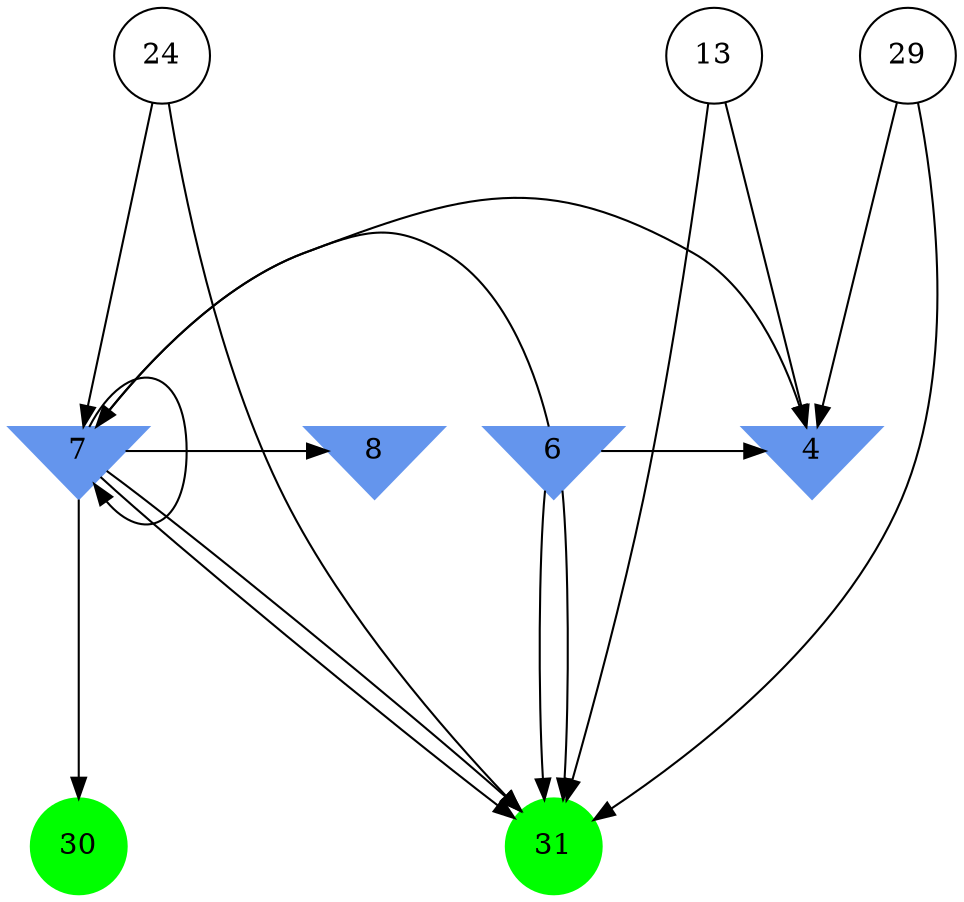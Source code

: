 digraph brain {
	ranksep=2.0;
	4 [shape=invtriangle,style=filled,color=cornflowerblue];
	6 [shape=invtriangle,style=filled,color=cornflowerblue];
	7 [shape=invtriangle,style=filled,color=cornflowerblue];
	8 [shape=invtriangle,style=filled,color=cornflowerblue];
	13 [shape=circle,color=black];
	24 [shape=circle,color=black];
	29 [shape=circle,color=black];
	30 [shape=circle,style=filled,color=green];
	31 [shape=circle,style=filled,color=green];
	6	->	31;
	6	->	4;
	29	->	31;
	29	->	4;
	13	->	31;
	13	->	4;
	7	->	31;
	7	->	4;
	7	->	8;
	7	->	30;
	6	->	31;
	6	->	7;
	24	->	31;
	24	->	7;
	7	->	31;
	7	->	7;
	{ rank=same; 4; 6; 7; 8; }
	{ rank=same; 13; 24; 29; }
	{ rank=same; 30; 31; }
}
